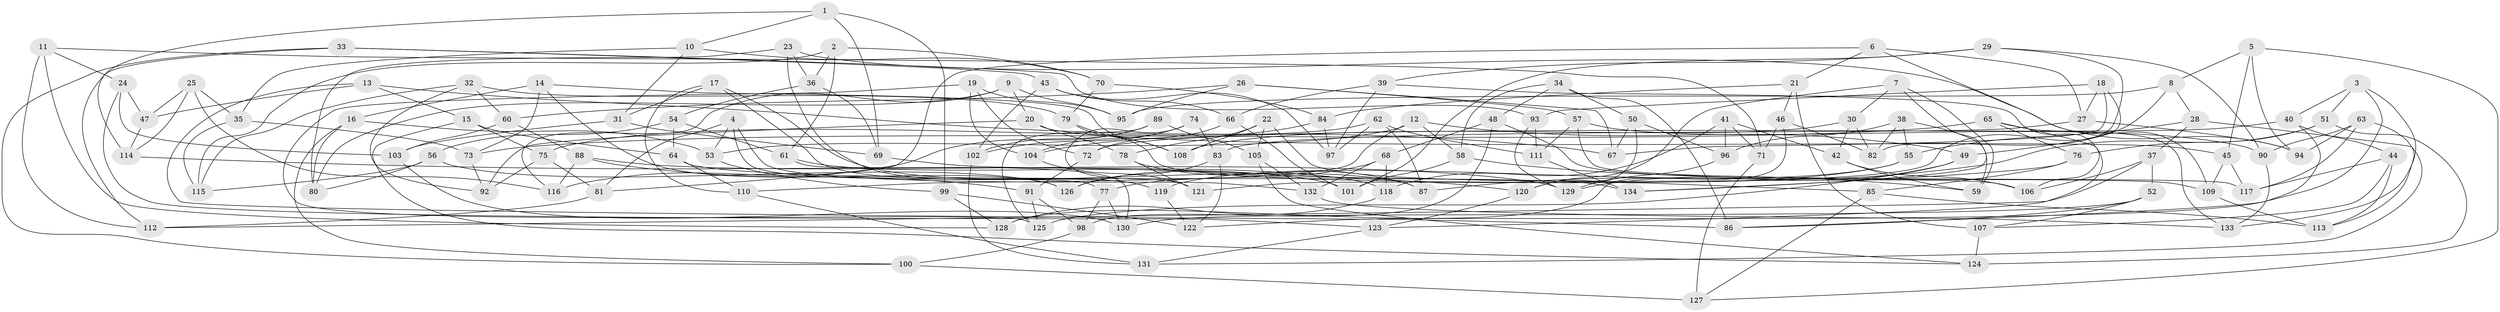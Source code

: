 // Generated by graph-tools (version 1.1) at 2025/26/03/09/25 03:26:57]
// undirected, 134 vertices, 268 edges
graph export_dot {
graph [start="1"]
  node [color=gray90,style=filled];
  1;
  2;
  3;
  4;
  5;
  6;
  7;
  8;
  9;
  10;
  11;
  12;
  13;
  14;
  15;
  16;
  17;
  18;
  19;
  20;
  21;
  22;
  23;
  24;
  25;
  26;
  27;
  28;
  29;
  30;
  31;
  32;
  33;
  34;
  35;
  36;
  37;
  38;
  39;
  40;
  41;
  42;
  43;
  44;
  45;
  46;
  47;
  48;
  49;
  50;
  51;
  52;
  53;
  54;
  55;
  56;
  57;
  58;
  59;
  60;
  61;
  62;
  63;
  64;
  65;
  66;
  67;
  68;
  69;
  70;
  71;
  72;
  73;
  74;
  75;
  76;
  77;
  78;
  79;
  80;
  81;
  82;
  83;
  84;
  85;
  86;
  87;
  88;
  89;
  90;
  91;
  92;
  93;
  94;
  95;
  96;
  97;
  98;
  99;
  100;
  101;
  102;
  103;
  104;
  105;
  106;
  107;
  108;
  109;
  110;
  111;
  112;
  113;
  114;
  115;
  116;
  117;
  118;
  119;
  120;
  121;
  122;
  123;
  124;
  125;
  126;
  127;
  128;
  129;
  130;
  131;
  132;
  133;
  134;
  1 -- 114;
  1 -- 99;
  1 -- 10;
  1 -- 69;
  2 -- 115;
  2 -- 61;
  2 -- 70;
  2 -- 36;
  3 -- 133;
  3 -- 40;
  3 -- 51;
  3 -- 122;
  4 -- 132;
  4 -- 53;
  4 -- 81;
  4 -- 77;
  5 -- 127;
  5 -- 94;
  5 -- 45;
  5 -- 8;
  6 -- 27;
  6 -- 21;
  6 -- 109;
  6 -- 81;
  7 -- 59;
  7 -- 30;
  7 -- 134;
  7 -- 120;
  8 -- 121;
  8 -- 28;
  8 -- 95;
  9 -- 116;
  9 -- 80;
  9 -- 95;
  9 -- 20;
  10 -- 70;
  10 -- 35;
  10 -- 31;
  11 -- 128;
  11 -- 24;
  11 -- 71;
  11 -- 112;
  12 -- 53;
  12 -- 110;
  12 -- 58;
  12 -- 49;
  13 -- 15;
  13 -- 67;
  13 -- 86;
  13 -- 47;
  14 -- 73;
  14 -- 16;
  14 -- 126;
  14 -- 108;
  15 -- 124;
  15 -- 64;
  15 -- 75;
  16 -- 80;
  16 -- 53;
  16 -- 100;
  17 -- 110;
  17 -- 31;
  17 -- 87;
  17 -- 119;
  18 -- 93;
  18 -- 67;
  18 -- 27;
  18 -- 49;
  19 -- 125;
  19 -- 95;
  19 -- 104;
  19 -- 72;
  20 -- 45;
  20 -- 78;
  20 -- 92;
  21 -- 84;
  21 -- 107;
  21 -- 46;
  22 -- 108;
  22 -- 106;
  22 -- 78;
  22 -- 105;
  23 -- 94;
  23 -- 36;
  23 -- 119;
  23 -- 80;
  24 -- 47;
  24 -- 123;
  24 -- 103;
  25 -- 116;
  25 -- 114;
  25 -- 47;
  25 -- 35;
  26 -- 60;
  26 -- 95;
  26 -- 67;
  26 -- 57;
  27 -- 94;
  27 -- 83;
  28 -- 131;
  28 -- 55;
  28 -- 37;
  29 -- 101;
  29 -- 90;
  29 -- 82;
  29 -- 39;
  30 -- 42;
  30 -- 108;
  30 -- 82;
  31 -- 103;
  31 -- 69;
  32 -- 115;
  32 -- 92;
  32 -- 60;
  32 -- 79;
  33 -- 93;
  33 -- 100;
  33 -- 43;
  33 -- 112;
  34 -- 50;
  34 -- 86;
  34 -- 58;
  34 -- 48;
  35 -- 115;
  35 -- 73;
  36 -- 54;
  36 -- 69;
  37 -- 112;
  37 -- 106;
  37 -- 52;
  38 -- 82;
  38 -- 55;
  38 -- 96;
  38 -- 59;
  39 -- 66;
  39 -- 97;
  39 -- 106;
  40 -- 72;
  40 -- 44;
  40 -- 86;
  41 -- 96;
  41 -- 71;
  41 -- 42;
  41 -- 118;
  42 -- 59;
  42 -- 106;
  43 -- 102;
  43 -- 66;
  43 -- 97;
  44 -- 107;
  44 -- 117;
  44 -- 113;
  45 -- 117;
  45 -- 109;
  46 -- 128;
  46 -- 71;
  46 -- 82;
  47 -- 114;
  48 -- 68;
  48 -- 109;
  48 -- 98;
  49 -- 125;
  49 -- 129;
  50 -- 96;
  50 -- 67;
  50 -- 120;
  51 -- 87;
  51 -- 124;
  51 -- 76;
  52 -- 130;
  52 -- 86;
  52 -- 107;
  53 -- 99;
  54 -- 56;
  54 -- 64;
  54 -- 61;
  55 -- 77;
  55 -- 119;
  56 -- 126;
  56 -- 115;
  56 -- 80;
  57 -- 90;
  57 -- 117;
  57 -- 111;
  58 -- 59;
  58 -- 101;
  60 -- 103;
  60 -- 88;
  61 -- 130;
  61 -- 101;
  62 -- 97;
  62 -- 87;
  62 -- 75;
  62 -- 111;
  63 -- 117;
  63 -- 113;
  63 -- 94;
  63 -- 90;
  64 -- 110;
  64 -- 134;
  65 -- 73;
  65 -- 133;
  65 -- 123;
  65 -- 76;
  66 -- 72;
  66 -- 101;
  68 -- 118;
  68 -- 132;
  68 -- 126;
  69 -- 118;
  70 -- 79;
  70 -- 84;
  71 -- 127;
  72 -- 91;
  73 -- 92;
  74 -- 102;
  74 -- 83;
  74 -- 104;
  74 -- 121;
  75 -- 81;
  75 -- 92;
  76 -- 85;
  76 -- 134;
  77 -- 130;
  77 -- 98;
  78 -- 121;
  78 -- 87;
  79 -- 85;
  79 -- 108;
  81 -- 112;
  83 -- 126;
  83 -- 122;
  84 -- 104;
  84 -- 97;
  85 -- 127;
  85 -- 113;
  88 -- 91;
  88 -- 129;
  88 -- 116;
  89 -- 105;
  89 -- 116;
  89 -- 102;
  89 -- 125;
  90 -- 133;
  91 -- 125;
  91 -- 98;
  93 -- 129;
  93 -- 111;
  96 -- 129;
  98 -- 100;
  99 -- 128;
  99 -- 122;
  100 -- 127;
  102 -- 131;
  103 -- 130;
  104 -- 121;
  105 -- 132;
  105 -- 124;
  107 -- 124;
  109 -- 113;
  110 -- 131;
  111 -- 134;
  114 -- 120;
  118 -- 128;
  119 -- 122;
  120 -- 123;
  123 -- 131;
  132 -- 133;
}
